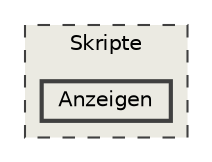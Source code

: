 digraph "C:/playground/Unity/Softwareprojekt_VR-Reaktor-Leitwarte/Assets/Skripte/Anzeigen"
{
 // LATEX_PDF_SIZE
  bgcolor="transparent";
  edge [fontname=Helvetica,fontsize=10,labelfontname=Helvetica,labelfontsize=10];
  node [fontname=Helvetica,fontsize=10,shape=box,height=0.2,width=0.4];
  compound=true
  subgraph clusterdir_28c6b7030ec821152646e8883fcf3bdd {
    graph [ bgcolor="#ebeae2", pencolor="grey25", label="Skripte", fontname=Helvetica,fontsize=10 style="filled,dashed", URL="dir_28c6b7030ec821152646e8883fcf3bdd.html",tooltip=""]
  dir_113c3d64a4ed1f3c258f508cbdca9eba [label="Anzeigen", fillcolor="#ebeae2", color="grey25", style="filled,bold", URL="dir_113c3d64a4ed1f3c258f508cbdca9eba.html",tooltip=""];
  }
}
